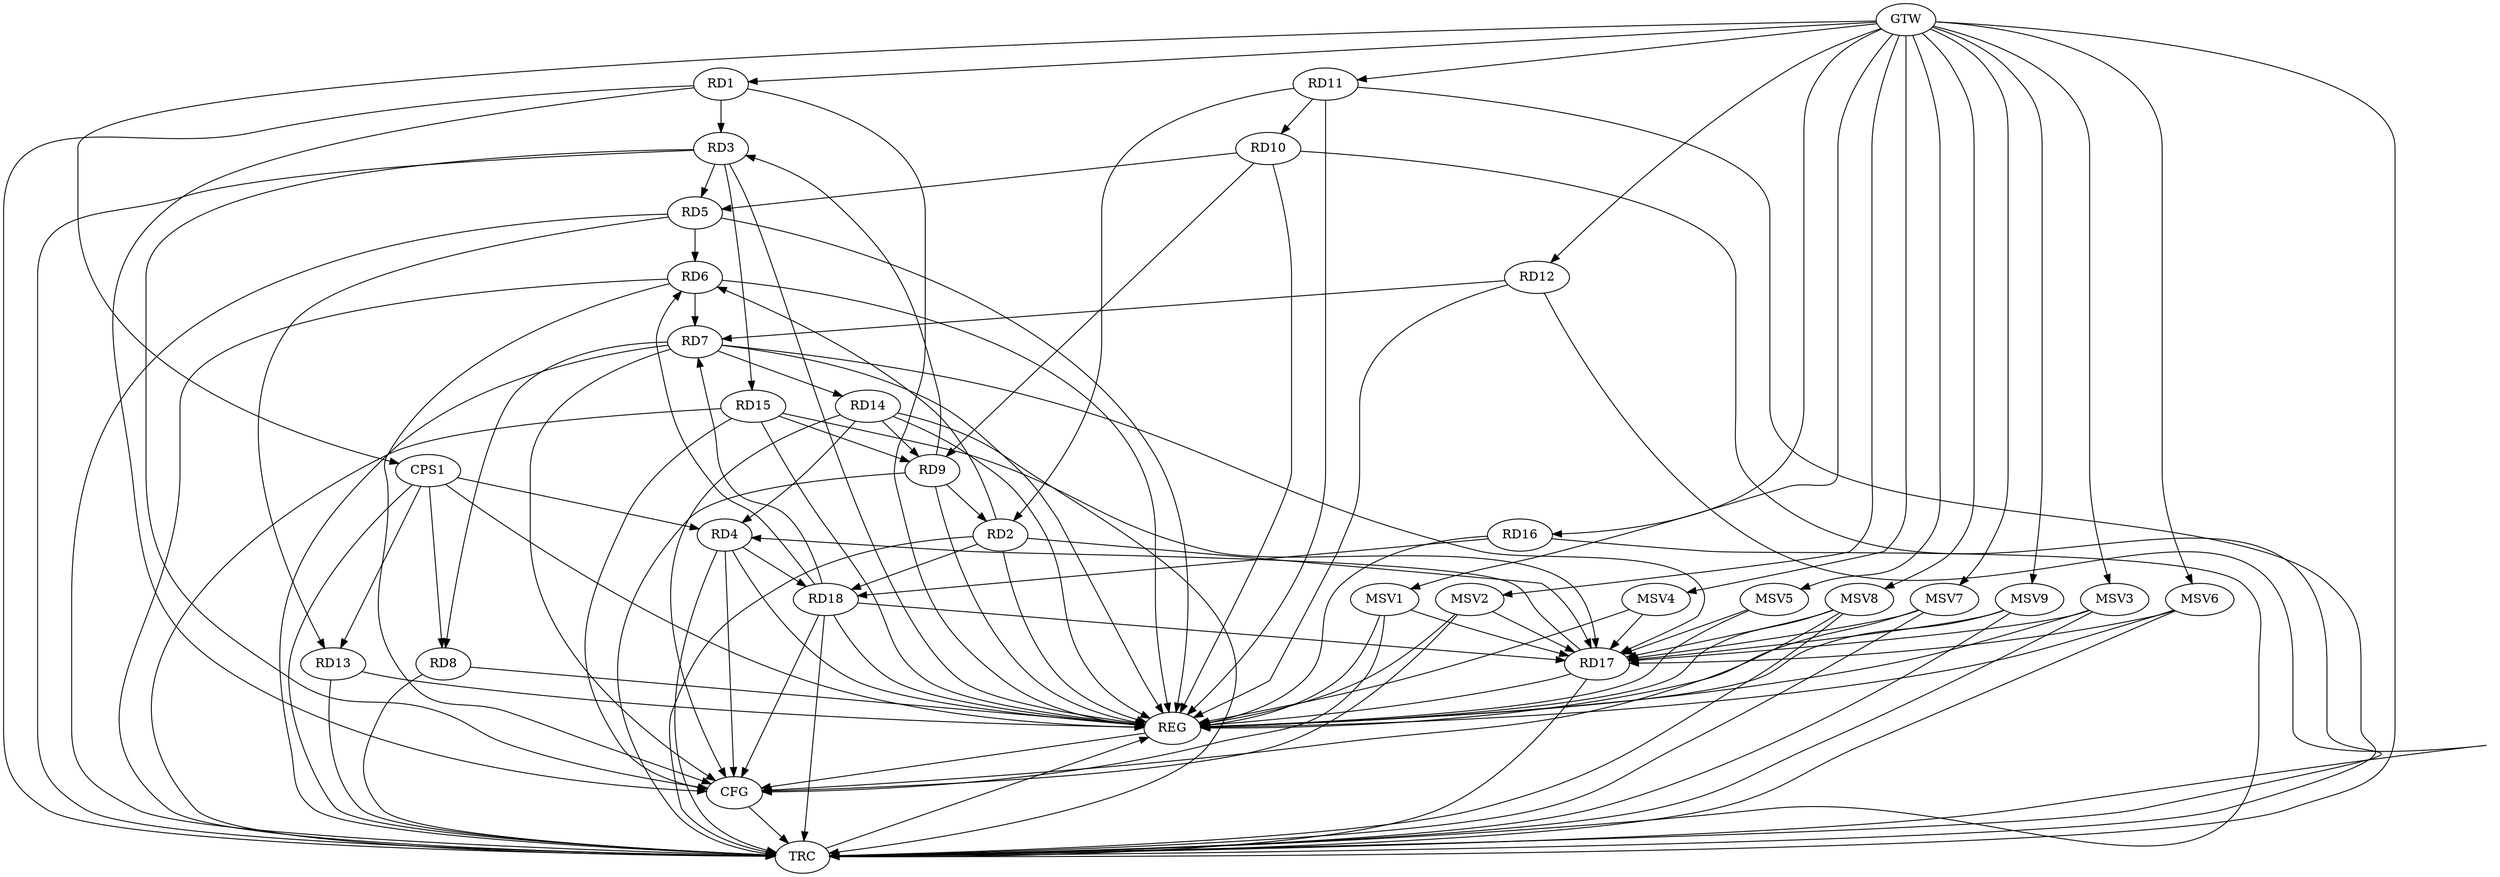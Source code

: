 strict digraph G {
  RD1 [ label="RD1" ];
  RD2 [ label="RD2" ];
  RD3 [ label="RD3" ];
  RD4 [ label="RD4" ];
  RD5 [ label="RD5" ];
  RD6 [ label="RD6" ];
  RD7 [ label="RD7" ];
  RD8 [ label="RD8" ];
  RD9 [ label="RD9" ];
  RD10 [ label="RD10" ];
  RD11 [ label="RD11" ];
  RD12 [ label="RD12" ];
  RD13 [ label="RD13" ];
  RD14 [ label="RD14" ];
  RD15 [ label="RD15" ];
  RD16 [ label="RD16" ];
  RD17 [ label="RD17" ];
  RD18 [ label="RD18" ];
  CPS1 [ label="CPS1" ];
  GTW [ label="GTW" ];
  REG [ label="REG" ];
  CFG [ label="CFG" ];
  TRC [ label="TRC" ];
  MSV1 [ label="MSV1" ];
  MSV2 [ label="MSV2" ];
  MSV3 [ label="MSV3" ];
  MSV4 [ label="MSV4" ];
  MSV5 [ label="MSV5" ];
  MSV6 [ label="MSV6" ];
  MSV7 [ label="MSV7" ];
  MSV8 [ label="MSV8" ];
  MSV9 [ label="MSV9" ];
  RD1 -> RD3;
  RD2 -> RD6;
  RD9 -> RD2;
  RD11 -> RD2;
  RD2 -> RD17;
  RD2 -> RD18;
  RD3 -> RD5;
  RD9 -> RD3;
  RD3 -> RD15;
  RD14 -> RD4;
  RD17 -> RD4;
  RD4 -> RD18;
  RD5 -> RD6;
  RD10 -> RD5;
  RD5 -> RD13;
  RD6 -> RD7;
  RD18 -> RD6;
  RD7 -> RD8;
  RD12 -> RD7;
  RD7 -> RD14;
  RD7 -> RD17;
  RD18 -> RD7;
  RD10 -> RD9;
  RD14 -> RD9;
  RD15 -> RD9;
  RD11 -> RD10;
  RD15 -> RD17;
  RD16 -> RD18;
  RD18 -> RD17;
  CPS1 -> RD8;
  CPS1 -> RD13;
  CPS1 -> RD4;
  GTW -> RD1;
  GTW -> RD11;
  GTW -> RD12;
  GTW -> RD16;
  GTW -> CPS1;
  RD1 -> REG;
  RD2 -> REG;
  RD3 -> REG;
  RD4 -> REG;
  RD5 -> REG;
  RD6 -> REG;
  RD7 -> REG;
  RD8 -> REG;
  RD9 -> REG;
  RD10 -> REG;
  RD11 -> REG;
  RD12 -> REG;
  RD13 -> REG;
  RD14 -> REG;
  RD15 -> REG;
  RD16 -> REG;
  RD17 -> REG;
  RD18 -> REG;
  CPS1 -> REG;
  RD14 -> CFG;
  RD6 -> CFG;
  RD3 -> CFG;
  RD1 -> CFG;
  RD15 -> CFG;
  RD7 -> CFG;
  RD18 -> CFG;
  RD4 -> CFG;
  REG -> CFG;
  RD1 -> TRC;
  RD2 -> TRC;
  RD3 -> TRC;
  RD4 -> TRC;
  RD5 -> TRC;
  RD6 -> TRC;
  RD7 -> TRC;
  RD8 -> TRC;
  RD9 -> TRC;
  RD10 -> TRC;
  RD11 -> TRC;
  RD12 -> TRC;
  RD13 -> TRC;
  RD14 -> TRC;
  RD15 -> TRC;
  RD16 -> TRC;
  RD17 -> TRC;
  RD18 -> TRC;
  CPS1 -> TRC;
  GTW -> TRC;
  CFG -> TRC;
  TRC -> REG;
  MSV1 -> RD17;
  GTW -> MSV1;
  MSV1 -> REG;
  MSV1 -> CFG;
  MSV2 -> RD17;
  GTW -> MSV2;
  MSV2 -> REG;
  MSV2 -> CFG;
  MSV3 -> RD17;
  MSV4 -> RD17;
  MSV5 -> RD17;
  GTW -> MSV3;
  MSV3 -> REG;
  MSV3 -> TRC;
  GTW -> MSV4;
  MSV4 -> REG;
  GTW -> MSV5;
  MSV5 -> REG;
  MSV6 -> RD17;
  GTW -> MSV6;
  MSV6 -> REG;
  MSV6 -> TRC;
  MSV7 -> RD17;
  GTW -> MSV7;
  MSV7 -> REG;
  MSV7 -> TRC;
  MSV8 -> RD17;
  MSV9 -> RD17;
  GTW -> MSV8;
  MSV8 -> REG;
  MSV8 -> TRC;
  MSV8 -> CFG;
  GTW -> MSV9;
  MSV9 -> REG;
  MSV9 -> TRC;
}
